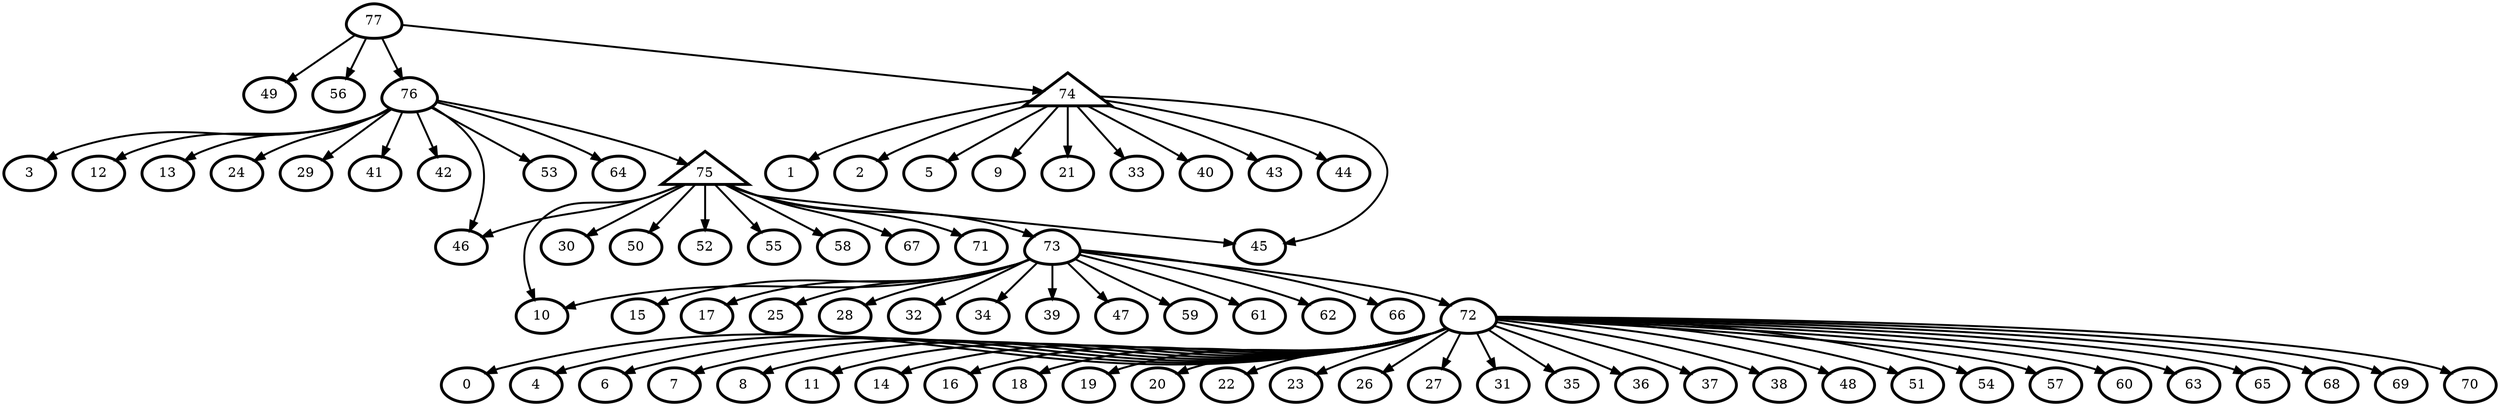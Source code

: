 digraph G {
    0 [penwidth=3,label="0"]
    1 [penwidth=3,label="1"]
    2 [penwidth=3,label="2"]
    3 [penwidth=3,label="3"]
    4 [penwidth=3,label="4"]
    5 [penwidth=3,label="5"]
    6 [penwidth=3,label="6"]
    7 [penwidth=3,label="7"]
    8 [penwidth=3,label="8"]
    9 [penwidth=3,label="9"]
    10 [penwidth=3,label="10"]
    11 [penwidth=3,label="11"]
    12 [penwidth=3,label="12"]
    13 [penwidth=3,label="13"]
    14 [penwidth=3,label="14"]
    15 [penwidth=3,label="15"]
    16 [penwidth=3,label="16"]
    17 [penwidth=3,label="17"]
    18 [penwidth=3,label="18"]
    19 [penwidth=3,label="19"]
    20 [penwidth=3,label="20"]
    21 [penwidth=3,label="21"]
    22 [penwidth=3,label="22"]
    23 [penwidth=3,label="23"]
    24 [penwidth=3,label="24"]
    25 [penwidth=3,label="25"]
    26 [penwidth=3,label="26"]
    27 [penwidth=3,label="27"]
    28 [penwidth=3,label="28"]
    29 [penwidth=3,label="29"]
    30 [penwidth=3,label="30"]
    31 [penwidth=3,label="31"]
    32 [penwidth=3,label="32"]
    33 [penwidth=3,label="33"]
    34 [penwidth=3,label="34"]
    35 [penwidth=3,label="35"]
    36 [penwidth=3,label="36"]
    37 [penwidth=3,label="37"]
    38 [penwidth=3,label="38"]
    39 [penwidth=3,label="39"]
    40 [penwidth=3,label="40"]
    41 [penwidth=3,label="41"]
    42 [penwidth=3,label="42"]
    43 [penwidth=3,label="43"]
    44 [penwidth=3,label="44"]
    45 [penwidth=3,label="45"]
    46 [penwidth=3,label="46"]
    47 [penwidth=3,label="47"]
    48 [penwidth=3,label="48"]
    49 [penwidth=3,label="49"]
    50 [penwidth=3,label="50"]
    51 [penwidth=3,label="51"]
    52 [penwidth=3,label="52"]
    53 [penwidth=3,label="53"]
    54 [penwidth=3,label="54"]
    55 [penwidth=3,label="55"]
    56 [penwidth=3,label="56"]
    57 [penwidth=3,label="57"]
    58 [penwidth=3,label="58"]
    59 [penwidth=3,label="59"]
    60 [penwidth=3,label="60"]
    61 [penwidth=3,label="61"]
    62 [penwidth=3,label="62"]
    63 [penwidth=3,label="63"]
    64 [penwidth=3,label="64"]
    65 [penwidth=3,label="65"]
    66 [penwidth=3,label="66"]
    67 [penwidth=3,label="67"]
    68 [penwidth=3,label="68"]
    69 [penwidth=3,label="69"]
    70 [penwidth=3,label="70"]
    71 [penwidth=3,label="71"]
    72 [penwidth=3,label="72",shape = "egg"]
    73 [penwidth=3,label="73",shape = "egg"]
    74 [penwidth=3,label="76",shape = "egg"]
    75 [penwidth=3,label="74",shape = "triangle"]
    76 [penwidth=3,label="75",shape = "triangle"]
    77 [penwidth=3,label="77",shape = "egg"]

    72 -> 68 [penwidth=2]
    72 -> 26 [penwidth=2]
    72 -> 6 [penwidth=2]
    72 -> 69 [penwidth=2]
    72 -> 36 [penwidth=2]
    72 -> 38 [penwidth=2]
    72 -> 22 [penwidth=2]
    72 -> 14 [penwidth=2]
    72 -> 0 [penwidth=2]
    72 -> 48 [penwidth=2]
    72 -> 18 [penwidth=2]
    72 -> 11 [penwidth=2]
    72 -> 51 [penwidth=2]
    72 -> 19 [penwidth=2]
    72 -> 23 [penwidth=2]
    72 -> 54 [penwidth=2]
    72 -> 7 [penwidth=2]
    72 -> 27 [penwidth=2]
    72 -> 16 [penwidth=2]
    72 -> 20 [penwidth=2]
    72 -> 63 [penwidth=2]
    72 -> 57 [penwidth=2]
    72 -> 65 [penwidth=2]
    72 -> 8 [penwidth=2]
    72 -> 4 [penwidth=2]
    72 -> 31 [penwidth=2]
    72 -> 70 [penwidth=2]
    72 -> 37 [penwidth=2]
    72 -> 35 [penwidth=2]
    72 -> 60 [penwidth=2]
    73 -> 15 [penwidth=2]
    73 -> 28 [penwidth=2]
    73 -> 62 [penwidth=2]
    73 -> 39 [penwidth=2]
    73 -> 17 [penwidth=2]
    73 -> 72 [penwidth=2]
    73 -> 59 [penwidth=2]
    73 -> 25 [penwidth=2]
    73 -> 47 [penwidth=2]
    73 -> 61 [penwidth=2]
    73 -> 10 [penwidth=2]
    73 -> 32 [penwidth=2]
    73 -> 34 [penwidth=2]
    73 -> 66 [penwidth=2]
    75 -> 45 [penwidth=2]
    75 -> 21 [penwidth=2]
    75 -> 43 [penwidth=2]
    75 -> 1 [penwidth=2]
    75 -> 9 [penwidth=2]
    75 -> 5 [penwidth=2]
    75 -> 33 [penwidth=2]
    75 -> 40 [penwidth=2]
    75 -> 44 [penwidth=2]
    75 -> 2 [penwidth=2]
    76 -> 73 [penwidth=2]
    76 -> 10 [penwidth=2]
    76 -> 71 [penwidth=2]
    76 -> 45 [penwidth=2]
    76 -> 46 [penwidth=2]
    76 -> 55 [penwidth=2]
    76 -> 52 [penwidth=2]
    76 -> 30 [penwidth=2]
    76 -> 58 [penwidth=2]
    76 -> 50 [penwidth=2]
    76 -> 67 [penwidth=2]
    74 -> 42 [penwidth=2]
    74 -> 64 [penwidth=2]
    74 -> 29 [penwidth=2]
    74 -> 3 [penwidth=2]
    74 -> 41 [penwidth=2]
    74 -> 24 [penwidth=2]
    74 -> 46 [penwidth=2]
    74 -> 53 [penwidth=2]
    74 -> 12 [penwidth=2]
    74 -> 76 [penwidth=2]
    74 -> 13 [penwidth=2]
    77 -> 56 [penwidth=2]
    77 -> 74 [penwidth=2]
    77 -> 75 [penwidth=2]
    77 -> 49 [penwidth=2]
}